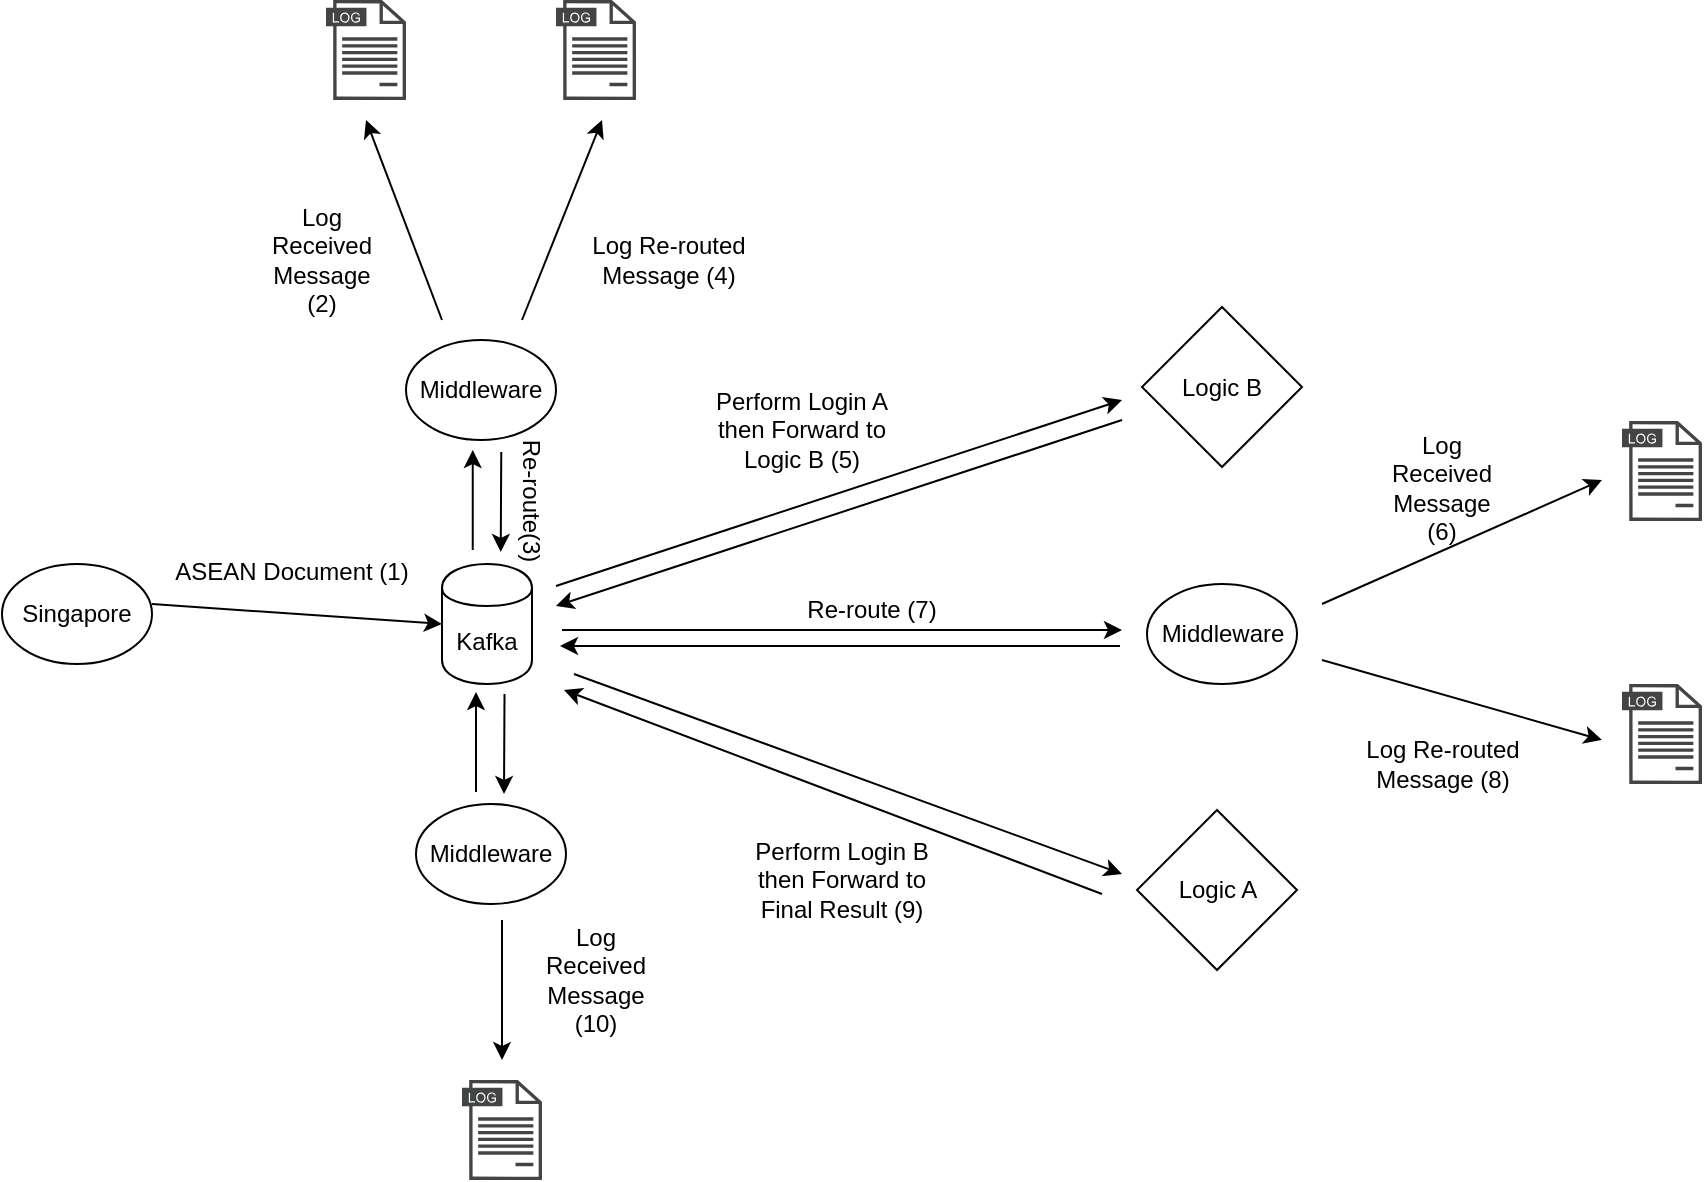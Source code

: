 <mxfile version="12.7.0" type="github">
  <diagram id="ud5dwsq-WHYO-kZ8ieqZ" name="Page-1">
    <mxGraphModel dx="1102" dy="600" grid="1" gridSize="10" guides="1" tooltips="1" connect="1" arrows="1" fold="1" page="1" pageScale="1" pageWidth="850" pageHeight="1100" math="0" shadow="0">
      <root>
        <mxCell id="0"/>
        <mxCell id="1" parent="0"/>
        <mxCell id="AvYiiQ6W-mm4F2KZA3Gk-1" value="Singapore" style="ellipse;whiteSpace=wrap;html=1;" parent="1" vertex="1">
          <mxGeometry y="432" width="75" height="50" as="geometry"/>
        </mxCell>
        <mxCell id="AvYiiQ6W-mm4F2KZA3Gk-2" value="Kafka" style="shape=cylinder;whiteSpace=wrap;html=1;boundedLbl=1;backgroundOutline=1;" parent="1" vertex="1">
          <mxGeometry x="220" y="432" width="45" height="60" as="geometry"/>
        </mxCell>
        <mxCell id="EoUa6bi9F9HUDuzPVZg3-1" value="&lt;div&gt;Middleware&lt;/div&gt;" style="ellipse;whiteSpace=wrap;html=1;" parent="1" vertex="1">
          <mxGeometry x="202" y="320" width="75" height="50" as="geometry"/>
        </mxCell>
        <mxCell id="EoUa6bi9F9HUDuzPVZg3-5" value="" style="group" parent="1" vertex="1" connectable="0">
          <mxGeometry x="75" y="452" as="geometry"/>
        </mxCell>
        <mxCell id="EoUa6bi9F9HUDuzPVZg3-3" value="" style="endArrow=classic;html=1;entryX=0;entryY=0.5;entryDx=0;entryDy=0;" parent="EoUa6bi9F9HUDuzPVZg3-5" target="AvYiiQ6W-mm4F2KZA3Gk-2" edge="1">
          <mxGeometry width="50" height="50" relative="1" as="geometry">
            <mxPoint as="sourcePoint"/>
            <mxPoint x="50" y="-50" as="targetPoint"/>
          </mxGeometry>
        </mxCell>
        <mxCell id="EoUa6bi9F9HUDuzPVZg3-6" value="&lt;div&gt;Logic A&lt;/div&gt;" style="rhombus;whiteSpace=wrap;html=1;" parent="1" vertex="1">
          <mxGeometry x="567.5" y="555" width="80" height="80" as="geometry"/>
        </mxCell>
        <mxCell id="EoUa6bi9F9HUDuzPVZg3-7" value="&lt;div&gt;Logic B&lt;/div&gt;" style="rhombus;whiteSpace=wrap;html=1;" parent="1" vertex="1">
          <mxGeometry x="570" y="303.5" width="80" height="80" as="geometry"/>
        </mxCell>
        <mxCell id="EoUa6bi9F9HUDuzPVZg3-8" value="&lt;div&gt;Middleware&lt;/div&gt;" style="ellipse;whiteSpace=wrap;html=1;" parent="1" vertex="1">
          <mxGeometry x="207" y="552" width="75" height="50" as="geometry"/>
        </mxCell>
        <mxCell id="EoUa6bi9F9HUDuzPVZg3-28" value="" style="group" parent="1" vertex="1" connectable="0">
          <mxGeometry x="237" y="496" width="14.26" height="51" as="geometry"/>
        </mxCell>
        <mxCell id="EoUa6bi9F9HUDuzPVZg3-29" value="" style="endArrow=classic;html=1;" parent="EoUa6bi9F9HUDuzPVZg3-28" edge="1">
          <mxGeometry width="50" height="50" relative="1" as="geometry">
            <mxPoint y="50" as="sourcePoint"/>
            <mxPoint as="targetPoint"/>
          </mxGeometry>
        </mxCell>
        <mxCell id="EoUa6bi9F9HUDuzPVZg3-30" value="" style="endArrow=classic;html=1;" parent="EoUa6bi9F9HUDuzPVZg3-28" edge="1">
          <mxGeometry width="50" height="50" relative="1" as="geometry">
            <mxPoint x="14.26" y="1" as="sourcePoint"/>
            <mxPoint x="14" y="51" as="targetPoint"/>
          </mxGeometry>
        </mxCell>
        <mxCell id="ruUjRHsJ501W6WgbLQNv-4" value="" style="group" vertex="1" connectable="0" parent="1">
          <mxGeometry x="235.37" y="375" width="14.26" height="51" as="geometry"/>
        </mxCell>
        <mxCell id="ruUjRHsJ501W6WgbLQNv-5" value="" style="group" vertex="1" connectable="0" parent="ruUjRHsJ501W6WgbLQNv-4">
          <mxGeometry width="14.26" height="51" as="geometry"/>
        </mxCell>
        <mxCell id="ruUjRHsJ501W6WgbLQNv-6" value="" style="endArrow=classic;html=1;" edge="1" parent="ruUjRHsJ501W6WgbLQNv-5">
          <mxGeometry width="50" height="50" relative="1" as="geometry">
            <mxPoint y="50" as="sourcePoint"/>
            <mxPoint as="targetPoint"/>
          </mxGeometry>
        </mxCell>
        <mxCell id="ruUjRHsJ501W6WgbLQNv-7" value="" style="endArrow=classic;html=1;" edge="1" parent="ruUjRHsJ501W6WgbLQNv-5">
          <mxGeometry width="50" height="50" relative="1" as="geometry">
            <mxPoint x="14.26" y="1" as="sourcePoint"/>
            <mxPoint x="14" y="51" as="targetPoint"/>
          </mxGeometry>
        </mxCell>
        <mxCell id="ruUjRHsJ501W6WgbLQNv-17" value="&lt;div&gt;ASEAN Document (1)&lt;/div&gt;" style="text;html=1;strokeColor=none;fillColor=none;align=center;verticalAlign=middle;whiteSpace=wrap;rounded=0;" vertex="1" parent="1">
          <mxGeometry x="80" y="426" width="130" height="20" as="geometry"/>
        </mxCell>
        <mxCell id="ruUjRHsJ501W6WgbLQNv-18" value="Re-route(3)" style="text;html=1;strokeColor=none;fillColor=none;align=center;verticalAlign=middle;whiteSpace=wrap;rounded=0;rotation=90;" vertex="1" parent="1">
          <mxGeometry x="230" y="390.5" width="70" height="20" as="geometry"/>
        </mxCell>
        <mxCell id="ruUjRHsJ501W6WgbLQNv-23" value="" style="pointerEvents=1;shadow=0;dashed=0;html=1;strokeColor=none;fillColor=#434445;aspect=fixed;labelPosition=center;verticalLabelPosition=bottom;verticalAlign=top;align=center;outlineConnect=0;shape=mxgraph.vvd.log_files;" vertex="1" parent="1">
          <mxGeometry x="162" y="150" width="40" height="50" as="geometry"/>
        </mxCell>
        <mxCell id="ruUjRHsJ501W6WgbLQNv-24" value="" style="pointerEvents=1;shadow=0;dashed=0;html=1;strokeColor=none;fillColor=#434445;aspect=fixed;labelPosition=center;verticalLabelPosition=bottom;verticalAlign=top;align=center;outlineConnect=0;shape=mxgraph.vvd.log_files;" vertex="1" parent="1">
          <mxGeometry x="277" y="150" width="40" height="50" as="geometry"/>
        </mxCell>
        <mxCell id="ruUjRHsJ501W6WgbLQNv-25" value="" style="endArrow=classic;html=1;" edge="1" parent="1">
          <mxGeometry width="50" height="50" relative="1" as="geometry">
            <mxPoint x="220" y="310" as="sourcePoint"/>
            <mxPoint x="182" y="210" as="targetPoint"/>
          </mxGeometry>
        </mxCell>
        <mxCell id="ruUjRHsJ501W6WgbLQNv-26" value="" style="endArrow=classic;html=1;" edge="1" parent="1">
          <mxGeometry width="50" height="50" relative="1" as="geometry">
            <mxPoint x="260" y="310" as="sourcePoint"/>
            <mxPoint x="300" y="210" as="targetPoint"/>
          </mxGeometry>
        </mxCell>
        <mxCell id="ruUjRHsJ501W6WgbLQNv-15" value="" style="endArrow=classic;html=1;" edge="1" parent="1">
          <mxGeometry width="50" height="50" relative="1" as="geometry">
            <mxPoint x="286" y="487" as="sourcePoint"/>
            <mxPoint x="560" y="587" as="targetPoint"/>
          </mxGeometry>
        </mxCell>
        <mxCell id="ruUjRHsJ501W6WgbLQNv-16" value="" style="endArrow=classic;html=1;" edge="1" parent="1">
          <mxGeometry width="50" height="50" relative="1" as="geometry">
            <mxPoint x="550" y="597" as="sourcePoint"/>
            <mxPoint x="281" y="495" as="targetPoint"/>
          </mxGeometry>
        </mxCell>
        <mxCell id="ruUjRHsJ501W6WgbLQNv-8" value="" style="endArrow=classic;html=1;" edge="1" parent="1">
          <mxGeometry width="50" height="50" relative="1" as="geometry">
            <mxPoint x="277" y="443" as="sourcePoint"/>
            <mxPoint x="560" y="350" as="targetPoint"/>
          </mxGeometry>
        </mxCell>
        <mxCell id="ruUjRHsJ501W6WgbLQNv-9" value="" style="endArrow=classic;html=1;" edge="1" parent="1">
          <mxGeometry width="50" height="50" relative="1" as="geometry">
            <mxPoint x="560" y="360" as="sourcePoint"/>
            <mxPoint x="277" y="453" as="targetPoint"/>
          </mxGeometry>
        </mxCell>
        <mxCell id="ruUjRHsJ501W6WgbLQNv-27" value="&lt;div&gt;Middleware&lt;/div&gt;" style="ellipse;whiteSpace=wrap;html=1;" vertex="1" parent="1">
          <mxGeometry x="572.5" y="442" width="75" height="50" as="geometry"/>
        </mxCell>
        <mxCell id="ruUjRHsJ501W6WgbLQNv-31" value="Re-route (7)" style="text;html=1;strokeColor=none;fillColor=none;align=center;verticalAlign=middle;whiteSpace=wrap;rounded=0;rotation=0;" vertex="1" parent="1">
          <mxGeometry x="400" y="445" width="70" height="20" as="geometry"/>
        </mxCell>
        <mxCell id="ruUjRHsJ501W6WgbLQNv-32" value="" style="group" vertex="1" connectable="0" parent="1">
          <mxGeometry x="279" y="465" width="281" height="8" as="geometry"/>
        </mxCell>
        <mxCell id="ruUjRHsJ501W6WgbLQNv-28" value="" style="endArrow=classic;html=1;" edge="1" parent="ruUjRHsJ501W6WgbLQNv-32">
          <mxGeometry width="50" height="50" relative="1" as="geometry">
            <mxPoint x="1" as="sourcePoint"/>
            <mxPoint x="281" as="targetPoint"/>
          </mxGeometry>
        </mxCell>
        <mxCell id="ruUjRHsJ501W6WgbLQNv-30" value="" style="endArrow=classic;html=1;" edge="1" parent="ruUjRHsJ501W6WgbLQNv-32">
          <mxGeometry width="50" height="50" relative="1" as="geometry">
            <mxPoint x="280" y="8" as="sourcePoint"/>
            <mxPoint y="8" as="targetPoint"/>
          </mxGeometry>
        </mxCell>
        <mxCell id="ruUjRHsJ501W6WgbLQNv-33" value="" style="pointerEvents=1;shadow=0;dashed=0;html=1;strokeColor=none;fillColor=#434445;aspect=fixed;labelPosition=center;verticalLabelPosition=bottom;verticalAlign=top;align=center;outlineConnect=0;shape=mxgraph.vvd.log_files;" vertex="1" parent="1">
          <mxGeometry x="810" y="360.5" width="40" height="50" as="geometry"/>
        </mxCell>
        <mxCell id="ruUjRHsJ501W6WgbLQNv-34" value="" style="pointerEvents=1;shadow=0;dashed=0;html=1;strokeColor=none;fillColor=#434445;aspect=fixed;labelPosition=center;verticalLabelPosition=bottom;verticalAlign=top;align=center;outlineConnect=0;shape=mxgraph.vvd.log_files;" vertex="1" parent="1">
          <mxGeometry x="810" y="492" width="40" height="50" as="geometry"/>
        </mxCell>
        <mxCell id="ruUjRHsJ501W6WgbLQNv-35" value="" style="endArrow=classic;html=1;" edge="1" parent="1">
          <mxGeometry width="50" height="50" relative="1" as="geometry">
            <mxPoint x="660" y="452" as="sourcePoint"/>
            <mxPoint x="800" y="390" as="targetPoint"/>
          </mxGeometry>
        </mxCell>
        <mxCell id="ruUjRHsJ501W6WgbLQNv-36" value="" style="endArrow=classic;html=1;" edge="1" parent="1">
          <mxGeometry width="50" height="50" relative="1" as="geometry">
            <mxPoint x="660" y="480" as="sourcePoint"/>
            <mxPoint x="800" y="520" as="targetPoint"/>
          </mxGeometry>
        </mxCell>
        <mxCell id="ruUjRHsJ501W6WgbLQNv-43" value="&lt;div&gt;Log Received Message (2)&lt;br&gt;&lt;/div&gt;" style="text;html=1;strokeColor=none;fillColor=none;align=center;verticalAlign=middle;whiteSpace=wrap;rounded=0;" vertex="1" parent="1">
          <mxGeometry x="140" y="270" width="40" height="20" as="geometry"/>
        </mxCell>
        <mxCell id="ruUjRHsJ501W6WgbLQNv-45" value="Log Re-routed Message (4)" style="text;html=1;strokeColor=none;fillColor=none;align=center;verticalAlign=middle;whiteSpace=wrap;rounded=0;" vertex="1" parent="1">
          <mxGeometry x="282" y="270" width="103" height="20" as="geometry"/>
        </mxCell>
        <mxCell id="ruUjRHsJ501W6WgbLQNv-46" value="Perform Login A then Forward to Logic B (5)" style="text;html=1;strokeColor=none;fillColor=none;align=center;verticalAlign=middle;whiteSpace=wrap;rounded=0;" vertex="1" parent="1">
          <mxGeometry x="350" y="355" width="100" height="20" as="geometry"/>
        </mxCell>
        <mxCell id="ruUjRHsJ501W6WgbLQNv-47" value="&lt;div&gt;Log Received Message (6)&lt;br&gt;&lt;/div&gt;" style="text;html=1;strokeColor=none;fillColor=none;align=center;verticalAlign=middle;whiteSpace=wrap;rounded=0;" vertex="1" parent="1">
          <mxGeometry x="700" y="383.5" width="40" height="20" as="geometry"/>
        </mxCell>
        <mxCell id="ruUjRHsJ501W6WgbLQNv-48" value="Log Re-routed Message (8)" style="text;html=1;strokeColor=none;fillColor=none;align=center;verticalAlign=middle;whiteSpace=wrap;rounded=0;" vertex="1" parent="1">
          <mxGeometry x="668.5" y="522" width="103" height="20" as="geometry"/>
        </mxCell>
        <mxCell id="ruUjRHsJ501W6WgbLQNv-49" value="Perform Login B then Forward to Final Result (9)" style="text;html=1;strokeColor=none;fillColor=none;align=center;verticalAlign=middle;whiteSpace=wrap;rounded=0;" vertex="1" parent="1">
          <mxGeometry x="369.5" y="580" width="100" height="20" as="geometry"/>
        </mxCell>
        <mxCell id="ruUjRHsJ501W6WgbLQNv-50" value="" style="pointerEvents=1;shadow=0;dashed=0;html=1;strokeColor=none;fillColor=#434445;aspect=fixed;labelPosition=center;verticalLabelPosition=bottom;verticalAlign=top;align=center;outlineConnect=0;shape=mxgraph.vvd.log_files;" vertex="1" parent="1">
          <mxGeometry x="230" y="690" width="40" height="50" as="geometry"/>
        </mxCell>
        <mxCell id="ruUjRHsJ501W6WgbLQNv-51" value="&lt;div&gt;Log Received Message (10)&lt;br&gt;&lt;/div&gt;" style="text;html=1;strokeColor=none;fillColor=none;align=center;verticalAlign=middle;whiteSpace=wrap;rounded=0;" vertex="1" parent="1">
          <mxGeometry x="277" y="630" width="40" height="20" as="geometry"/>
        </mxCell>
        <mxCell id="ruUjRHsJ501W6WgbLQNv-52" value="" style="endArrow=classic;html=1;" edge="1" parent="1">
          <mxGeometry width="50" height="50" relative="1" as="geometry">
            <mxPoint x="250" y="610" as="sourcePoint"/>
            <mxPoint x="250" y="680" as="targetPoint"/>
          </mxGeometry>
        </mxCell>
      </root>
    </mxGraphModel>
  </diagram>
</mxfile>
